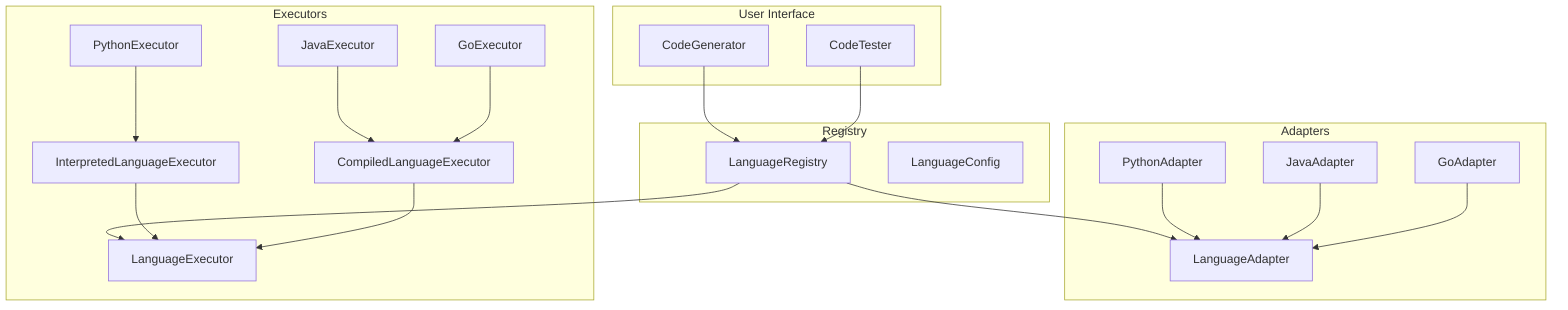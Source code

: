 graph TB
    subgraph "User Interface"
        CG[CodeGenerator]
        CT[CodeTester]
    end
    
    subgraph "Registry"
        LR[LanguageRegistry]
        LC[LanguageConfig]
    end
    
    subgraph "Adapters"
        LA[LanguageAdapter]
        PA[PythonAdapter]
        JA[JavaAdapter]
        GA[GoAdapter]
    end
    
    subgraph "Executors"
        LE[LanguageExecutor]
        ILE[InterpretedLanguageExecutor]
        CLE[CompiledLanguageExecutor]
        PE[PythonExecutor]
        JE[JavaExecutor]
        GE[GoExecutor]
    end
    
    CG --> LR
    CT --> LR
    LR --> LA
    LR --> LE
    
    PA --> LA
    JA --> LA
    GA --> LA
    
    PE --> ILE
    JE --> CLE
    GE --> CLE
    
    ILE --> LE
    CLE --> LE